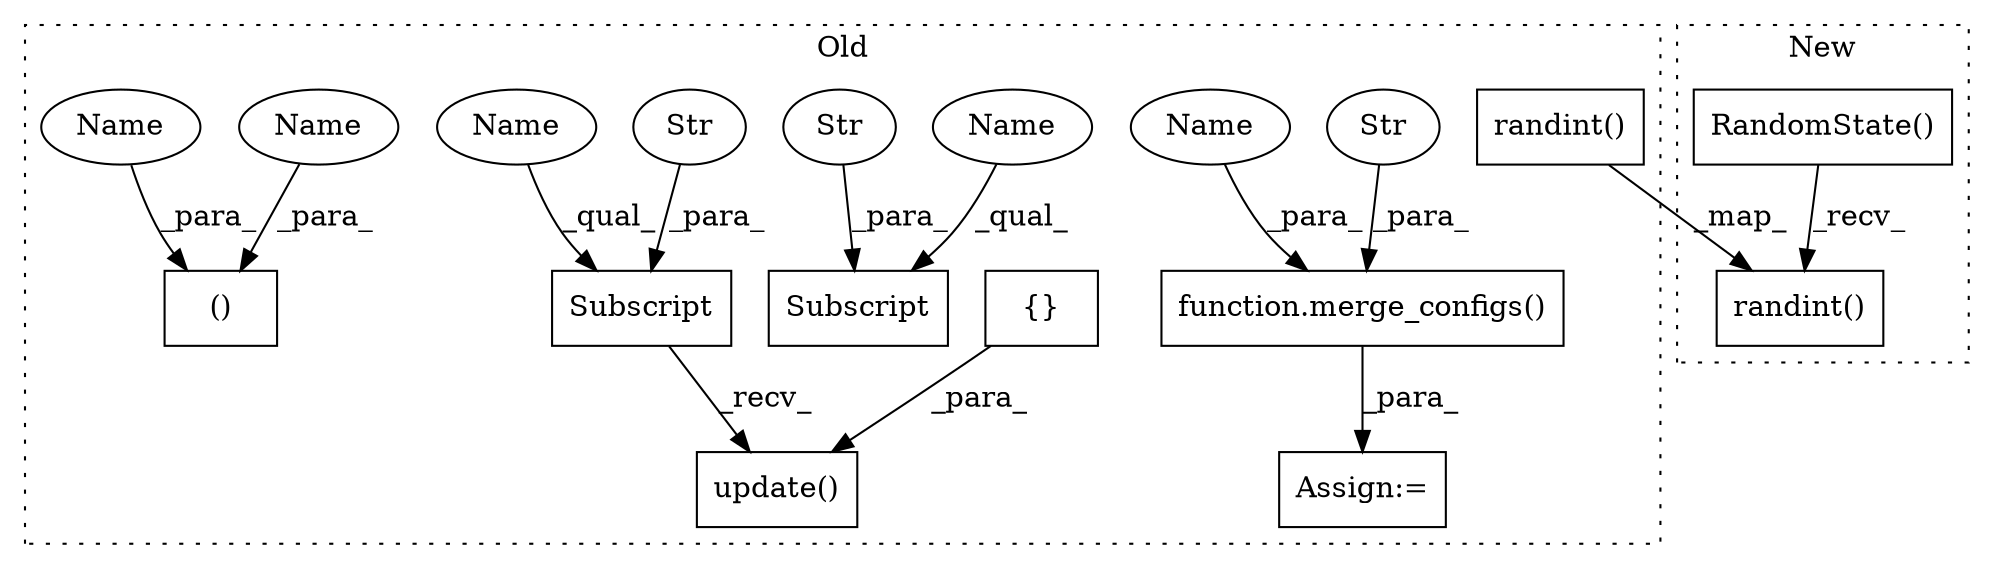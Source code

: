 digraph G {
subgraph cluster0 {
1 [label="function.merge_configs()" a="75" s="12528,12600" l="14,1" shape="box"];
3 [label="Subscript" a="63" s="15069,0" l="27,0" shape="box"];
4 [label="()" a="54" s="12263" l="21" shape="box"];
5 [label="Str" a="66" s="12594" l="6" shape="ellipse"];
6 [label="Str" a="66" s="15089" l="6" shape="ellipse"];
7 [label="Subscript" a="63" s="15568,0" l="30,0" shape="box"];
8 [label="Str" a="66" s="15588" l="9" shape="ellipse"];
9 [label="randint()" a="75" s="14657,14676" l="12,1" shape="box"];
11 [label="Assign:=" a="68" s="12525" l="3" shape="box"];
12 [label="update()" a="75" s="15568,15721" l="38,1" shape="box"];
13 [label="{}" a="95" s="15606,15714" l="10,7" shape="box"];
14 [label="Name" a="87" s="12573" l="19" shape="ellipse"];
15 [label="Name" a="87" s="12265" l="19" shape="ellipse"];
16 [label="Name" a="87" s="15568" l="19" shape="ellipse"];
17 [label="Name" a="87" s="15069" l="19" shape="ellipse"];
18 [label="Name" a="87" s="12260" l="3" shape="ellipse"];
label = "Old";
style="dotted";
}
subgraph cluster1 {
2 [label="RandomState()" a="75" s="9613" l="23" shape="box"];
10 [label="randint()" a="75" s="12493,12512" l="12,1" shape="box"];
label = "New";
style="dotted";
}
1 -> 11 [label="_para_"];
2 -> 10 [label="_recv_"];
5 -> 1 [label="_para_"];
6 -> 3 [label="_para_"];
7 -> 12 [label="_recv_"];
8 -> 7 [label="_para_"];
9 -> 10 [label="_map_"];
13 -> 12 [label="_para_"];
14 -> 1 [label="_para_"];
15 -> 4 [label="_para_"];
16 -> 7 [label="_qual_"];
17 -> 3 [label="_qual_"];
18 -> 4 [label="_para_"];
}